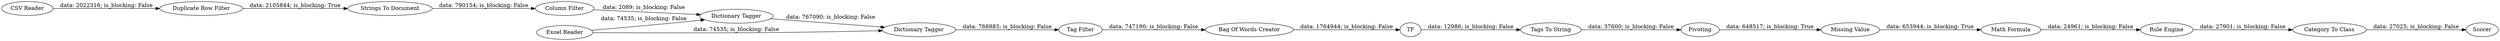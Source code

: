 digraph {
	"3396488889112237158_879" [label="CSV Reader"]
	"5679761032751095471_305" [label="Bag Of Words Creator"]
	"3396488889112237158_309" [label="Rule Engine"]
	"3396488889112237158_878" [label=Scorer]
	"3396488889112237158_335" [label="Dictionary Tagger"]
	"5679761032751095471_297" [label="Tags To String"]
	"3396488889112237158_881" [label="Excel Reader"]
	"5679761032751095471_302" [label=Pivoting]
	"5679761032751095471_303" [label=TF]
	"3396488889112237158_304" [label="Tag Filter"]
	"3396488889112237158_275" [label="Category To Class"]
	"5679761032751095471_313" [label="Missing Value"]
	"3396488889112237158_332" [label="Duplicate Row Filter"]
	"3396488889112237158_880" [label="Math Formula"]
	"3396488889112237158_882" [label="Column Filter"]
	"3396488889112237158_308" [label="Strings To Document"]
	"3396488889112237158_334" [label="Dictionary Tagger"]
	"3396488889112237158_880" -> "3396488889112237158_309" [label="data: 24961; is_blocking: False"]
	"3396488889112237158_334" -> "3396488889112237158_335" [label="data: 767090; is_blocking: False"]
	"3396488889112237158_304" -> "5679761032751095471_305" [label="data: 747190; is_blocking: False"]
	"5679761032751095471_303" -> "5679761032751095471_297" [label="data: 12986; is_blocking: False"]
	"3396488889112237158_275" -> "3396488889112237158_878" [label="data: 27025; is_blocking: False"]
	"3396488889112237158_309" -> "3396488889112237158_275" [label="data: 27901; is_blocking: False"]
	"3396488889112237158_308" -> "3396488889112237158_882" [label="data: 790154; is_blocking: False"]
	"3396488889112237158_332" -> "3396488889112237158_308" [label="data: 2105844; is_blocking: True"]
	"3396488889112237158_882" -> "3396488889112237158_334" [label="data: 2089; is_blocking: False"]
	"3396488889112237158_335" -> "3396488889112237158_304" [label="data: 768883; is_blocking: False"]
	"5679761032751095471_305" -> "5679761032751095471_303" [label="data: 1764944; is_blocking: False"]
	"5679761032751095471_302" -> "5679761032751095471_313" [label="data: 648517; is_blocking: True"]
	"5679761032751095471_297" -> "5679761032751095471_302" [label="data: 37600; is_blocking: False"]
	"3396488889112237158_881" -> "3396488889112237158_334" [label="data: 74535; is_blocking: False"]
	"3396488889112237158_879" -> "3396488889112237158_332" [label="data: 2022316; is_blocking: False"]
	"5679761032751095471_313" -> "3396488889112237158_880" [label="data: 653944; is_blocking: True"]
	"3396488889112237158_881" -> "3396488889112237158_335" [label="data: 74535; is_blocking: False"]
	rankdir=LR
}

